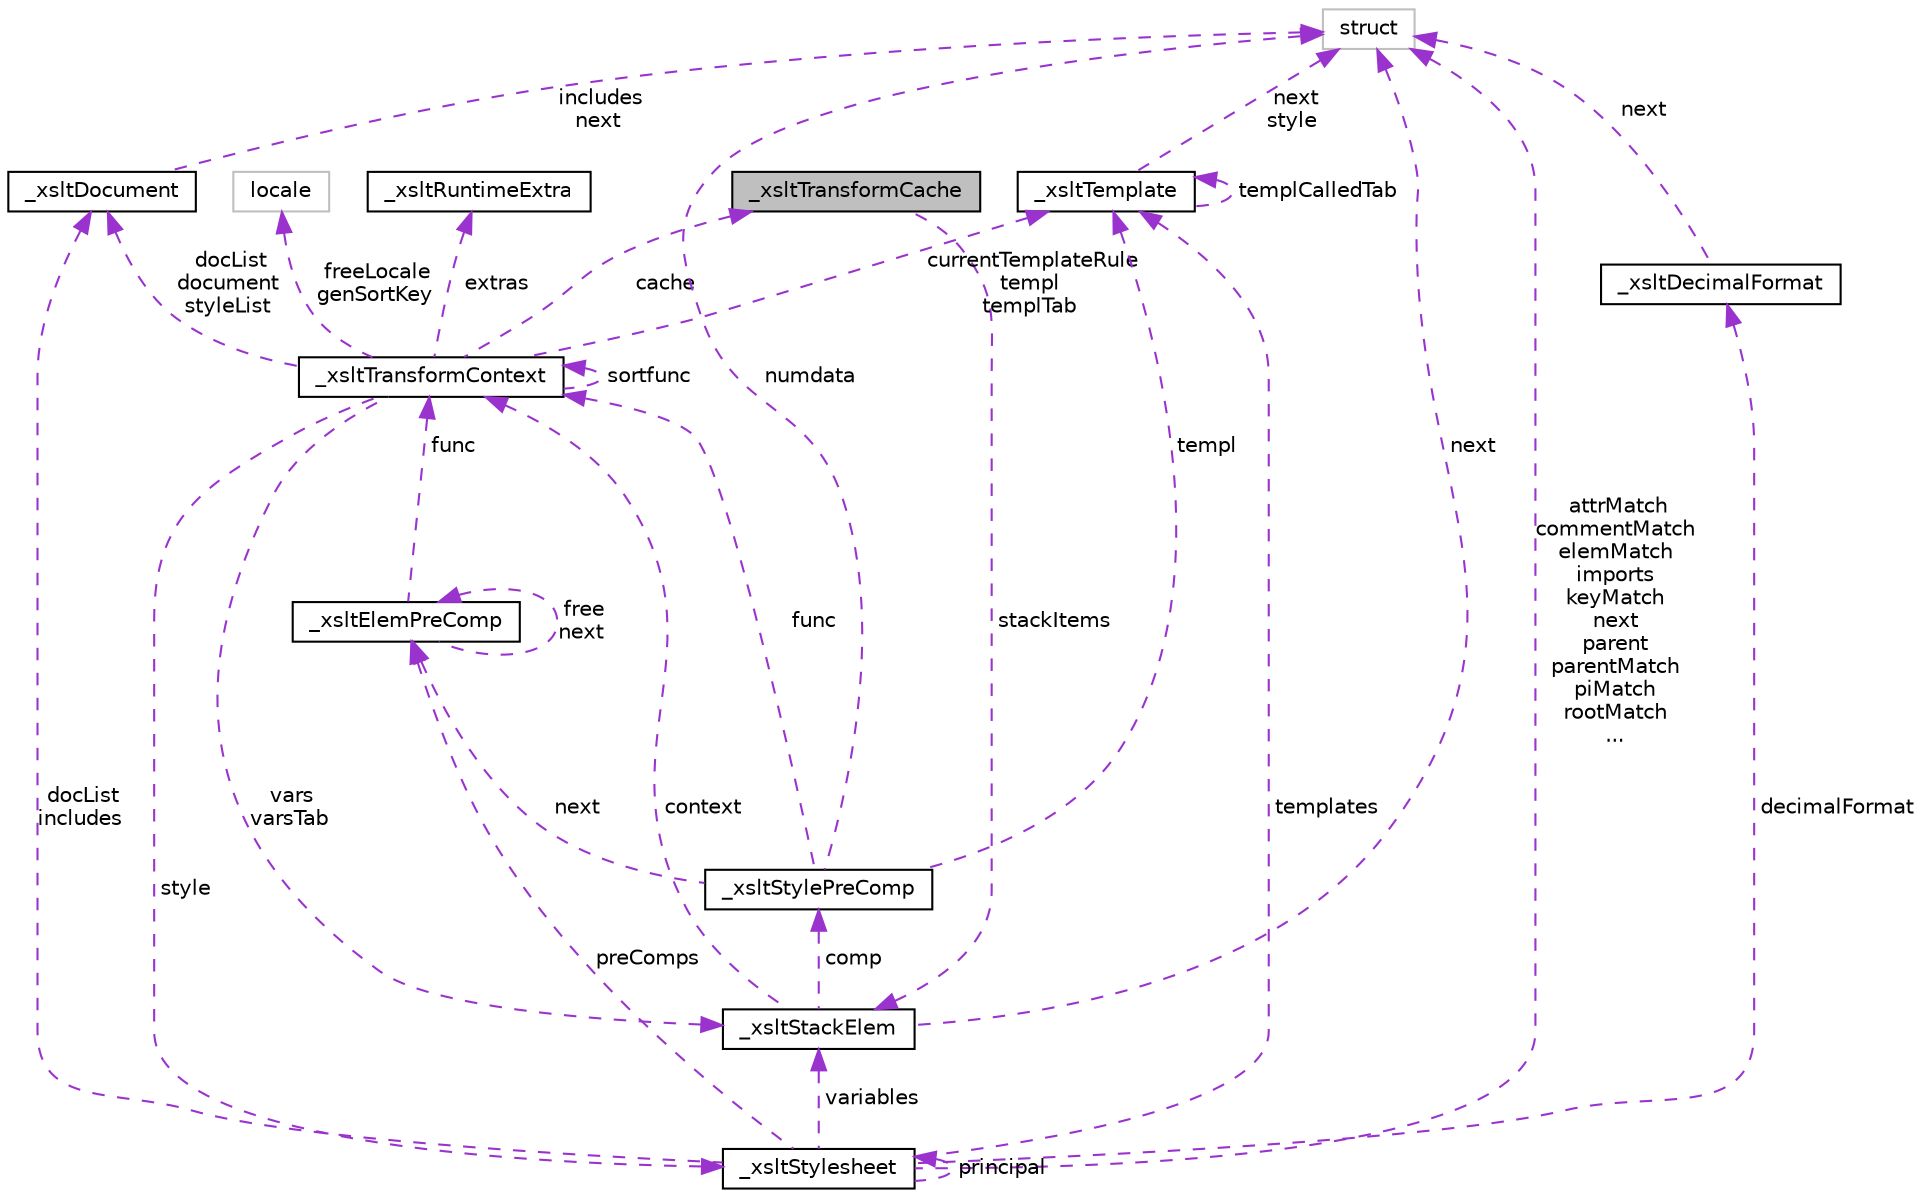 digraph "_xsltTransformCache"
{
 // LATEX_PDF_SIZE
  edge [fontname="Helvetica",fontsize="10",labelfontname="Helvetica",labelfontsize="10"];
  node [fontname="Helvetica",fontsize="10",shape=record];
  Node1 [label="_xsltTransformCache",height=0.2,width=0.4,color="black", fillcolor="grey75", style="filled", fontcolor="black",tooltip=" "];
  Node2 -> Node1 [dir="back",color="darkorchid3",fontsize="10",style="dashed",label=" stackItems" ];
  Node2 [label="_xsltStackElem",height=0.2,width=0.4,color="black", fillcolor="white", style="filled",URL="$struct__xsltStackElem.html",tooltip=" "];
  Node3 -> Node2 [dir="back",color="darkorchid3",fontsize="10",style="dashed",label=" context" ];
  Node3 [label="_xsltTransformContext",height=0.2,width=0.4,color="black", fillcolor="white", style="filled",URL="$struct__xsltTransformContext.html",tooltip=" "];
  Node4 -> Node3 [dir="back",color="darkorchid3",fontsize="10",style="dashed",label=" docList\ndocument\nstyleList" ];
  Node4 [label="_xsltDocument",height=0.2,width=0.4,color="black", fillcolor="white", style="filled",URL="$struct__xsltDocument.html",tooltip=" "];
  Node5 -> Node4 [dir="back",color="darkorchid3",fontsize="10",style="dashed",label=" includes\nnext" ];
  Node5 [label="struct",height=0.2,width=0.4,color="grey75", fillcolor="white", style="filled",tooltip=" "];
  Node2 -> Node3 [dir="back",color="darkorchid3",fontsize="10",style="dashed",label=" vars\nvarsTab" ];
  Node3 -> Node3 [dir="back",color="darkorchid3",fontsize="10",style="dashed",label=" sortfunc" ];
  Node6 -> Node3 [dir="back",color="darkorchid3",fontsize="10",style="dashed",label=" style" ];
  Node6 [label="_xsltStylesheet",height=0.2,width=0.4,color="black", fillcolor="white", style="filled",URL="$struct__xsltStylesheet.html",tooltip=" "];
  Node2 -> Node6 [dir="back",color="darkorchid3",fontsize="10",style="dashed",label=" variables" ];
  Node4 -> Node6 [dir="back",color="darkorchid3",fontsize="10",style="dashed",label=" docList\nincludes" ];
  Node7 -> Node6 [dir="back",color="darkorchid3",fontsize="10",style="dashed",label=" preComps" ];
  Node7 [label="_xsltElemPreComp",height=0.2,width=0.4,color="black", fillcolor="white", style="filled",URL="$struct__xsltElemPreComp.html",tooltip=" "];
  Node3 -> Node7 [dir="back",color="darkorchid3",fontsize="10",style="dashed",label=" func" ];
  Node7 -> Node7 [dir="back",color="darkorchid3",fontsize="10",style="dashed",label=" free\nnext" ];
  Node5 -> Node6 [dir="back",color="darkorchid3",fontsize="10",style="dashed",label=" attrMatch\ncommentMatch\nelemMatch\nimports\nkeyMatch\nnext\nparent\nparentMatch\npiMatch\nrootMatch\n..." ];
  Node6 -> Node6 [dir="back",color="darkorchid3",fontsize="10",style="dashed",label=" principal" ];
  Node8 -> Node6 [dir="back",color="darkorchid3",fontsize="10",style="dashed",label=" decimalFormat" ];
  Node8 [label="_xsltDecimalFormat",height=0.2,width=0.4,color="black", fillcolor="white", style="filled",URL="$struct__xsltDecimalFormat.html",tooltip=" "];
  Node5 -> Node8 [dir="back",color="darkorchid3",fontsize="10",style="dashed",label=" next" ];
  Node9 -> Node6 [dir="back",color="darkorchid3",fontsize="10",style="dashed",label=" templates" ];
  Node9 [label="_xsltTemplate",height=0.2,width=0.4,color="black", fillcolor="white", style="filled",URL="$struct__xsltTemplate.html",tooltip=" "];
  Node5 -> Node9 [dir="back",color="darkorchid3",fontsize="10",style="dashed",label=" next\nstyle" ];
  Node9 -> Node9 [dir="back",color="darkorchid3",fontsize="10",style="dashed",label=" templCalledTab" ];
  Node1 -> Node3 [dir="back",color="darkorchid3",fontsize="10",style="dashed",label=" cache" ];
  Node10 -> Node3 [dir="back",color="darkorchid3",fontsize="10",style="dashed",label=" extras" ];
  Node10 [label="_xsltRuntimeExtra",height=0.2,width=0.4,color="black", fillcolor="white", style="filled",URL="$struct__xsltRuntimeExtra.html",tooltip=" "];
  Node11 -> Node3 [dir="back",color="darkorchid3",fontsize="10",style="dashed",label=" freeLocale\ngenSortKey" ];
  Node11 [label="locale",height=0.2,width=0.4,color="grey75", fillcolor="white", style="filled",tooltip=" "];
  Node9 -> Node3 [dir="back",color="darkorchid3",fontsize="10",style="dashed",label=" currentTemplateRule\ntempl\ntemplTab" ];
  Node5 -> Node2 [dir="back",color="darkorchid3",fontsize="10",style="dashed",label=" next" ];
  Node12 -> Node2 [dir="back",color="darkorchid3",fontsize="10",style="dashed",label=" comp" ];
  Node12 [label="_xsltStylePreComp",height=0.2,width=0.4,color="black", fillcolor="white", style="filled",URL="$struct__xsltStylePreComp.html",tooltip=" "];
  Node3 -> Node12 [dir="back",color="darkorchid3",fontsize="10",style="dashed",label=" func" ];
  Node7 -> Node12 [dir="back",color="darkorchid3",fontsize="10",style="dashed",label=" next" ];
  Node5 -> Node12 [dir="back",color="darkorchid3",fontsize="10",style="dashed",label=" numdata" ];
  Node9 -> Node12 [dir="back",color="darkorchid3",fontsize="10",style="dashed",label=" templ" ];
}
